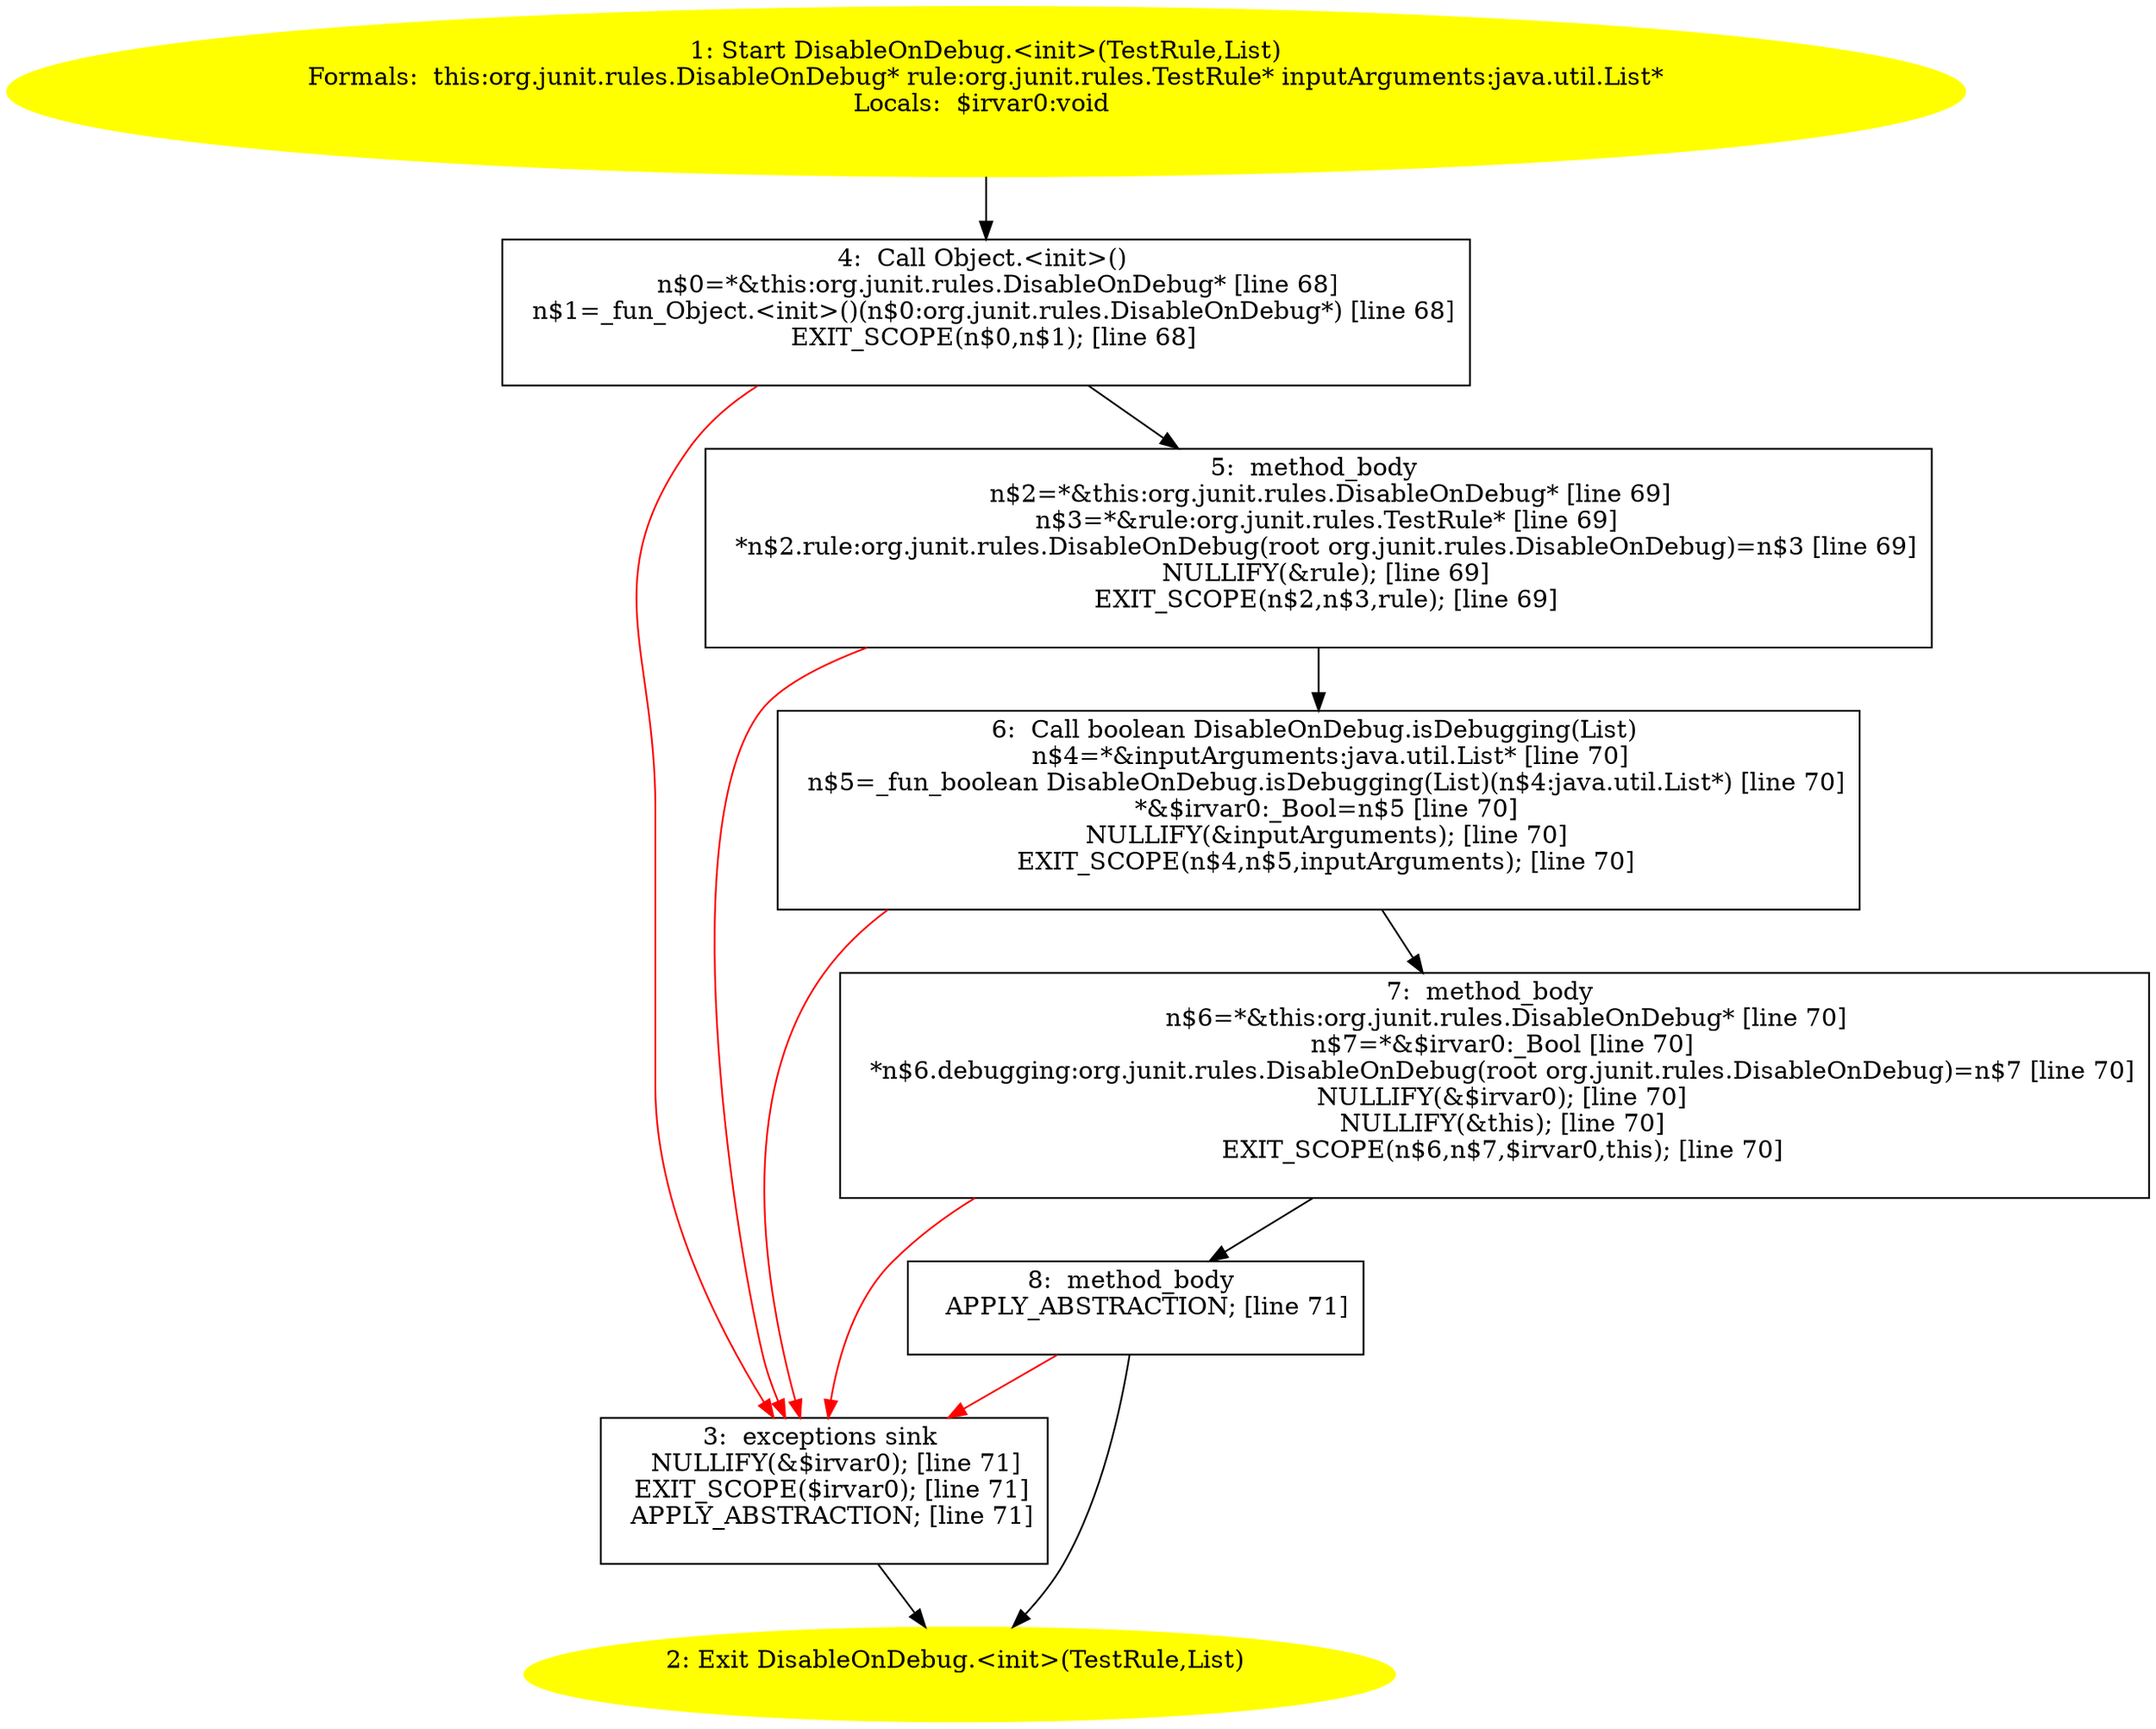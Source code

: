/* @generated */
digraph cfg {
"org.junit.rules.DisableOnDebug.<init>(org.junit.rules.TestRule,java.util.List).d34835da91235ef38fb513a07548bf30_1" [label="1: Start DisableOnDebug.<init>(TestRule,List)\nFormals:  this:org.junit.rules.DisableOnDebug* rule:org.junit.rules.TestRule* inputArguments:java.util.List*\nLocals:  $irvar0:void \n  " color=yellow style=filled]
	

	 "org.junit.rules.DisableOnDebug.<init>(org.junit.rules.TestRule,java.util.List).d34835da91235ef38fb513a07548bf30_1" -> "org.junit.rules.DisableOnDebug.<init>(org.junit.rules.TestRule,java.util.List).d34835da91235ef38fb513a07548bf30_4" ;
"org.junit.rules.DisableOnDebug.<init>(org.junit.rules.TestRule,java.util.List).d34835da91235ef38fb513a07548bf30_2" [label="2: Exit DisableOnDebug.<init>(TestRule,List) \n  " color=yellow style=filled]
	

"org.junit.rules.DisableOnDebug.<init>(org.junit.rules.TestRule,java.util.List).d34835da91235ef38fb513a07548bf30_3" [label="3:  exceptions sink \n   NULLIFY(&$irvar0); [line 71]\n  EXIT_SCOPE($irvar0); [line 71]\n  APPLY_ABSTRACTION; [line 71]\n " shape="box"]
	

	 "org.junit.rules.DisableOnDebug.<init>(org.junit.rules.TestRule,java.util.List).d34835da91235ef38fb513a07548bf30_3" -> "org.junit.rules.DisableOnDebug.<init>(org.junit.rules.TestRule,java.util.List).d34835da91235ef38fb513a07548bf30_2" ;
"org.junit.rules.DisableOnDebug.<init>(org.junit.rules.TestRule,java.util.List).d34835da91235ef38fb513a07548bf30_4" [label="4:  Call Object.<init>() \n   n$0=*&this:org.junit.rules.DisableOnDebug* [line 68]\n  n$1=_fun_Object.<init>()(n$0:org.junit.rules.DisableOnDebug*) [line 68]\n  EXIT_SCOPE(n$0,n$1); [line 68]\n " shape="box"]
	

	 "org.junit.rules.DisableOnDebug.<init>(org.junit.rules.TestRule,java.util.List).d34835da91235ef38fb513a07548bf30_4" -> "org.junit.rules.DisableOnDebug.<init>(org.junit.rules.TestRule,java.util.List).d34835da91235ef38fb513a07548bf30_5" ;
	 "org.junit.rules.DisableOnDebug.<init>(org.junit.rules.TestRule,java.util.List).d34835da91235ef38fb513a07548bf30_4" -> "org.junit.rules.DisableOnDebug.<init>(org.junit.rules.TestRule,java.util.List).d34835da91235ef38fb513a07548bf30_3" [color="red" ];
"org.junit.rules.DisableOnDebug.<init>(org.junit.rules.TestRule,java.util.List).d34835da91235ef38fb513a07548bf30_5" [label="5:  method_body \n   n$2=*&this:org.junit.rules.DisableOnDebug* [line 69]\n  n$3=*&rule:org.junit.rules.TestRule* [line 69]\n  *n$2.rule:org.junit.rules.DisableOnDebug(root org.junit.rules.DisableOnDebug)=n$3 [line 69]\n  NULLIFY(&rule); [line 69]\n  EXIT_SCOPE(n$2,n$3,rule); [line 69]\n " shape="box"]
	

	 "org.junit.rules.DisableOnDebug.<init>(org.junit.rules.TestRule,java.util.List).d34835da91235ef38fb513a07548bf30_5" -> "org.junit.rules.DisableOnDebug.<init>(org.junit.rules.TestRule,java.util.List).d34835da91235ef38fb513a07548bf30_6" ;
	 "org.junit.rules.DisableOnDebug.<init>(org.junit.rules.TestRule,java.util.List).d34835da91235ef38fb513a07548bf30_5" -> "org.junit.rules.DisableOnDebug.<init>(org.junit.rules.TestRule,java.util.List).d34835da91235ef38fb513a07548bf30_3" [color="red" ];
"org.junit.rules.DisableOnDebug.<init>(org.junit.rules.TestRule,java.util.List).d34835da91235ef38fb513a07548bf30_6" [label="6:  Call boolean DisableOnDebug.isDebugging(List) \n   n$4=*&inputArguments:java.util.List* [line 70]\n  n$5=_fun_boolean DisableOnDebug.isDebugging(List)(n$4:java.util.List*) [line 70]\n  *&$irvar0:_Bool=n$5 [line 70]\n  NULLIFY(&inputArguments); [line 70]\n  EXIT_SCOPE(n$4,n$5,inputArguments); [line 70]\n " shape="box"]
	

	 "org.junit.rules.DisableOnDebug.<init>(org.junit.rules.TestRule,java.util.List).d34835da91235ef38fb513a07548bf30_6" -> "org.junit.rules.DisableOnDebug.<init>(org.junit.rules.TestRule,java.util.List).d34835da91235ef38fb513a07548bf30_7" ;
	 "org.junit.rules.DisableOnDebug.<init>(org.junit.rules.TestRule,java.util.List).d34835da91235ef38fb513a07548bf30_6" -> "org.junit.rules.DisableOnDebug.<init>(org.junit.rules.TestRule,java.util.List).d34835da91235ef38fb513a07548bf30_3" [color="red" ];
"org.junit.rules.DisableOnDebug.<init>(org.junit.rules.TestRule,java.util.List).d34835da91235ef38fb513a07548bf30_7" [label="7:  method_body \n   n$6=*&this:org.junit.rules.DisableOnDebug* [line 70]\n  n$7=*&$irvar0:_Bool [line 70]\n  *n$6.debugging:org.junit.rules.DisableOnDebug(root org.junit.rules.DisableOnDebug)=n$7 [line 70]\n  NULLIFY(&$irvar0); [line 70]\n  NULLIFY(&this); [line 70]\n  EXIT_SCOPE(n$6,n$7,$irvar0,this); [line 70]\n " shape="box"]
	

	 "org.junit.rules.DisableOnDebug.<init>(org.junit.rules.TestRule,java.util.List).d34835da91235ef38fb513a07548bf30_7" -> "org.junit.rules.DisableOnDebug.<init>(org.junit.rules.TestRule,java.util.List).d34835da91235ef38fb513a07548bf30_8" ;
	 "org.junit.rules.DisableOnDebug.<init>(org.junit.rules.TestRule,java.util.List).d34835da91235ef38fb513a07548bf30_7" -> "org.junit.rules.DisableOnDebug.<init>(org.junit.rules.TestRule,java.util.List).d34835da91235ef38fb513a07548bf30_3" [color="red" ];
"org.junit.rules.DisableOnDebug.<init>(org.junit.rules.TestRule,java.util.List).d34835da91235ef38fb513a07548bf30_8" [label="8:  method_body \n   APPLY_ABSTRACTION; [line 71]\n " shape="box"]
	

	 "org.junit.rules.DisableOnDebug.<init>(org.junit.rules.TestRule,java.util.List).d34835da91235ef38fb513a07548bf30_8" -> "org.junit.rules.DisableOnDebug.<init>(org.junit.rules.TestRule,java.util.List).d34835da91235ef38fb513a07548bf30_2" ;
	 "org.junit.rules.DisableOnDebug.<init>(org.junit.rules.TestRule,java.util.List).d34835da91235ef38fb513a07548bf30_8" -> "org.junit.rules.DisableOnDebug.<init>(org.junit.rules.TestRule,java.util.List).d34835da91235ef38fb513a07548bf30_3" [color="red" ];
}
